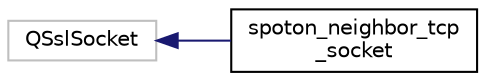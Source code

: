 digraph "Graphical Class Hierarchy"
{
  edge [fontname="Helvetica",fontsize="10",labelfontname="Helvetica",labelfontsize="10"];
  node [fontname="Helvetica",fontsize="10",shape=record];
  rankdir="LR";
  Node37 [label="QSslSocket",height=0.2,width=0.4,color="grey75", fillcolor="white", style="filled"];
  Node37 -> Node0 [dir="back",color="midnightblue",fontsize="10",style="solid",fontname="Helvetica"];
  Node0 [label="spoton_neighbor_tcp\l_socket",height=0.2,width=0.4,color="black", fillcolor="white", style="filled",URL="$classspoton__neighbor__tcp__socket.html"];
}
